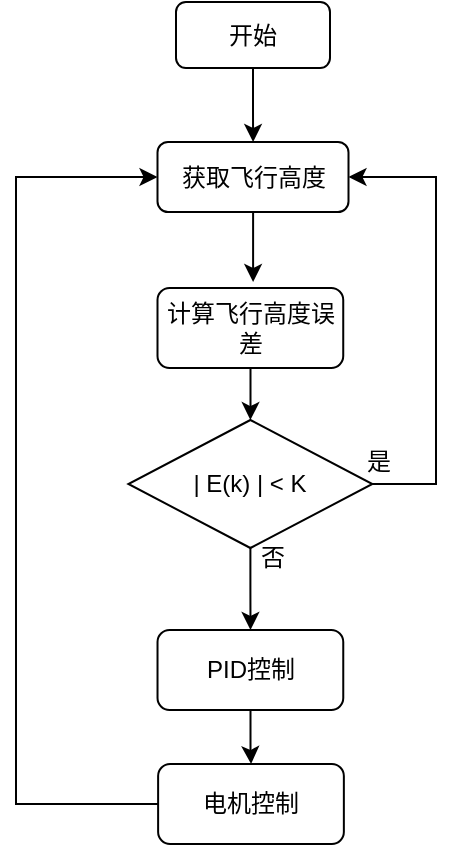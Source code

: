 <mxfile version="21.2.9" type="github">
  <diagram name="第 1 页" id="7QWDXaurPXuAZQvi9xqq">
    <mxGraphModel dx="1252" dy="479" grid="0" gridSize="10" guides="1" tooltips="1" connect="1" arrows="1" fold="1" page="1" pageScale="1" pageWidth="827" pageHeight="1169" math="0" shadow="0">
      <root>
        <mxCell id="0" />
        <mxCell id="1" parent="0" />
        <mxCell id="fzTHP8AQGk2SsxXc35qt-4" value="" style="edgeStyle=orthogonalEdgeStyle;rounded=0;orthogonalLoop=1;jettySize=auto;html=1;" edge="1" parent="1" source="fzTHP8AQGk2SsxXc35qt-1" target="fzTHP8AQGk2SsxXc35qt-3">
          <mxGeometry relative="1" as="geometry" />
        </mxCell>
        <mxCell id="fzTHP8AQGk2SsxXc35qt-1" value="开始" style="rounded=1;whiteSpace=wrap;html=1;" vertex="1" parent="1">
          <mxGeometry x="314" y="79" width="77" height="33" as="geometry" />
        </mxCell>
        <mxCell id="fzTHP8AQGk2SsxXc35qt-6" value="" style="edgeStyle=orthogonalEdgeStyle;rounded=0;orthogonalLoop=1;jettySize=auto;html=1;" edge="1" parent="1" source="fzTHP8AQGk2SsxXc35qt-3">
          <mxGeometry relative="1" as="geometry">
            <mxPoint x="352.552" y="219" as="targetPoint" />
          </mxGeometry>
        </mxCell>
        <mxCell id="fzTHP8AQGk2SsxXc35qt-3" value="获取飞行高度" style="rounded=1;whiteSpace=wrap;html=1;" vertex="1" parent="1">
          <mxGeometry x="304.75" y="149" width="95.5" height="35" as="geometry" />
        </mxCell>
        <mxCell id="fzTHP8AQGk2SsxXc35qt-9" style="edgeStyle=orthogonalEdgeStyle;rounded=0;orthogonalLoop=1;jettySize=auto;html=1;entryX=1;entryY=0.5;entryDx=0;entryDy=0;exitX=1;exitY=0.5;exitDx=0;exitDy=0;" edge="1" parent="1" source="fzTHP8AQGk2SsxXc35qt-13" target="fzTHP8AQGk2SsxXc35qt-3">
          <mxGeometry relative="1" as="geometry">
            <mxPoint x="398.93" y="239" as="sourcePoint" />
            <Array as="points">
              <mxPoint x="444" y="320" />
              <mxPoint x="444" y="167" />
            </Array>
          </mxGeometry>
        </mxCell>
        <mxCell id="fzTHP8AQGk2SsxXc35qt-19" value="" style="edgeStyle=orthogonalEdgeStyle;rounded=0;orthogonalLoop=1;jettySize=auto;html=1;" edge="1" parent="1" source="fzTHP8AQGk2SsxXc35qt-11" target="fzTHP8AQGk2SsxXc35qt-18">
          <mxGeometry relative="1" as="geometry" />
        </mxCell>
        <mxCell id="fzTHP8AQGk2SsxXc35qt-11" value="PID控制" style="whiteSpace=wrap;html=1;rounded=1;" vertex="1" parent="1">
          <mxGeometry x="304.76" y="393" width="92.87" height="40" as="geometry" />
        </mxCell>
        <mxCell id="fzTHP8AQGk2SsxXc35qt-14" value="" style="edgeStyle=orthogonalEdgeStyle;rounded=0;orthogonalLoop=1;jettySize=auto;html=1;" edge="1" parent="1" source="fzTHP8AQGk2SsxXc35qt-12" target="fzTHP8AQGk2SsxXc35qt-13">
          <mxGeometry relative="1" as="geometry" />
        </mxCell>
        <mxCell id="fzTHP8AQGk2SsxXc35qt-12" value="计算飞行高度误差" style="whiteSpace=wrap;html=1;rounded=1;" vertex="1" parent="1">
          <mxGeometry x="304.75" y="222" width="92.87" height="40" as="geometry" />
        </mxCell>
        <mxCell id="fzTHP8AQGk2SsxXc35qt-15" value="" style="edgeStyle=orthogonalEdgeStyle;rounded=0;orthogonalLoop=1;jettySize=auto;html=1;" edge="1" parent="1" source="fzTHP8AQGk2SsxXc35qt-13" target="fzTHP8AQGk2SsxXc35qt-11">
          <mxGeometry relative="1" as="geometry" />
        </mxCell>
        <mxCell id="fzTHP8AQGk2SsxXc35qt-13" value="| E(k) | &amp;lt; K" style="rhombus;whiteSpace=wrap;html=1;" vertex="1" parent="1">
          <mxGeometry x="290.19" y="288" width="122" height="64" as="geometry" />
        </mxCell>
        <mxCell id="fzTHP8AQGk2SsxXc35qt-16" value="是" style="text;html=1;align=center;verticalAlign=middle;resizable=0;points=[];autosize=1;strokeColor=none;fillColor=none;" vertex="1" parent="1">
          <mxGeometry x="400.25" y="296" width="30" height="26" as="geometry" />
        </mxCell>
        <mxCell id="fzTHP8AQGk2SsxXc35qt-17" value="否" style="text;html=1;align=center;verticalAlign=middle;resizable=0;points=[];autosize=1;strokeColor=none;fillColor=none;" vertex="1" parent="1">
          <mxGeometry x="347" y="344" width="30" height="26" as="geometry" />
        </mxCell>
        <mxCell id="fzTHP8AQGk2SsxXc35qt-20" style="edgeStyle=orthogonalEdgeStyle;rounded=0;orthogonalLoop=1;jettySize=auto;html=1;entryX=0;entryY=0.5;entryDx=0;entryDy=0;" edge="1" parent="1" source="fzTHP8AQGk2SsxXc35qt-18" target="fzTHP8AQGk2SsxXc35qt-3">
          <mxGeometry relative="1" as="geometry">
            <Array as="points">
              <mxPoint x="234" y="480" />
              <mxPoint x="234" y="167" />
            </Array>
          </mxGeometry>
        </mxCell>
        <mxCell id="fzTHP8AQGk2SsxXc35qt-18" value="电机控制" style="whiteSpace=wrap;html=1;rounded=1;" vertex="1" parent="1">
          <mxGeometry x="305.06" y="460" width="92.87" height="40" as="geometry" />
        </mxCell>
      </root>
    </mxGraphModel>
  </diagram>
</mxfile>
